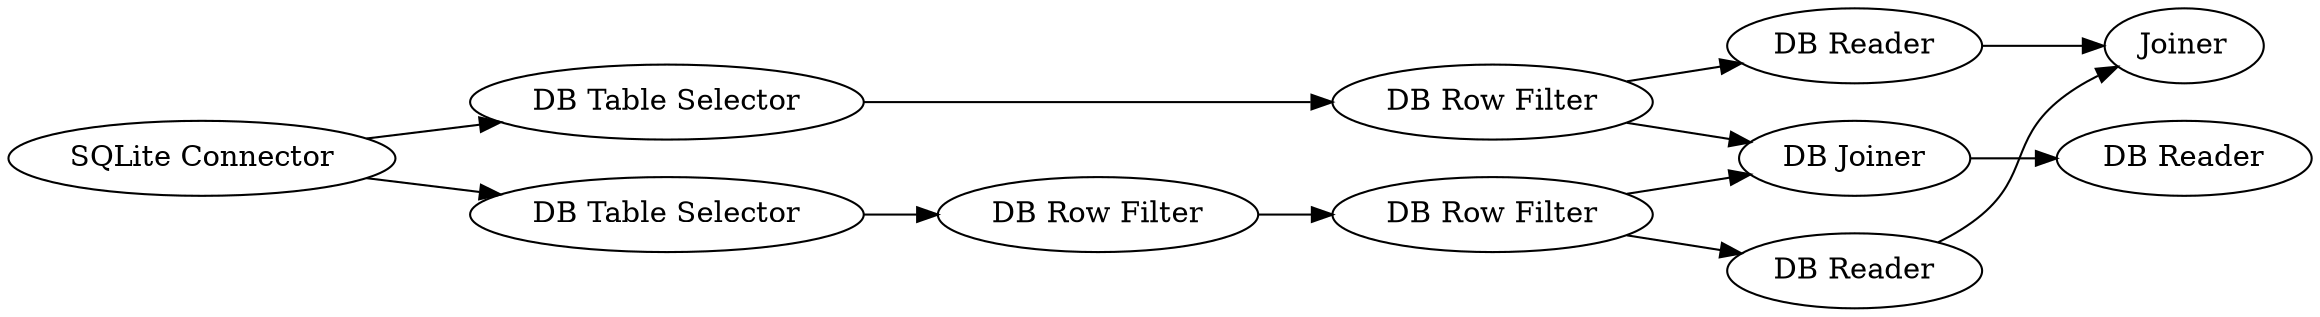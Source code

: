 digraph {
	149 -> 151
	148 -> 149
	153 -> 156
	143 -> 148
	152 -> 154
	154 -> 153
	157 -> 158
	154 -> 157
	151 -> 150
	150 -> 156
	143 -> 152
	151 -> 157
	150 [label="DB Reader"]
	148 [label="DB Table Selector"]
	157 [label="DB Joiner"]
	156 [label=Joiner]
	143 [label="SQLite Connector"]
	158 [label="DB Reader"]
	153 [label="DB Reader"]
	154 [label="DB Row Filter"]
	152 [label="DB Table Selector"]
	149 [label="DB Row Filter"]
	151 [label="DB Row Filter"]
	rankdir=LR
}
